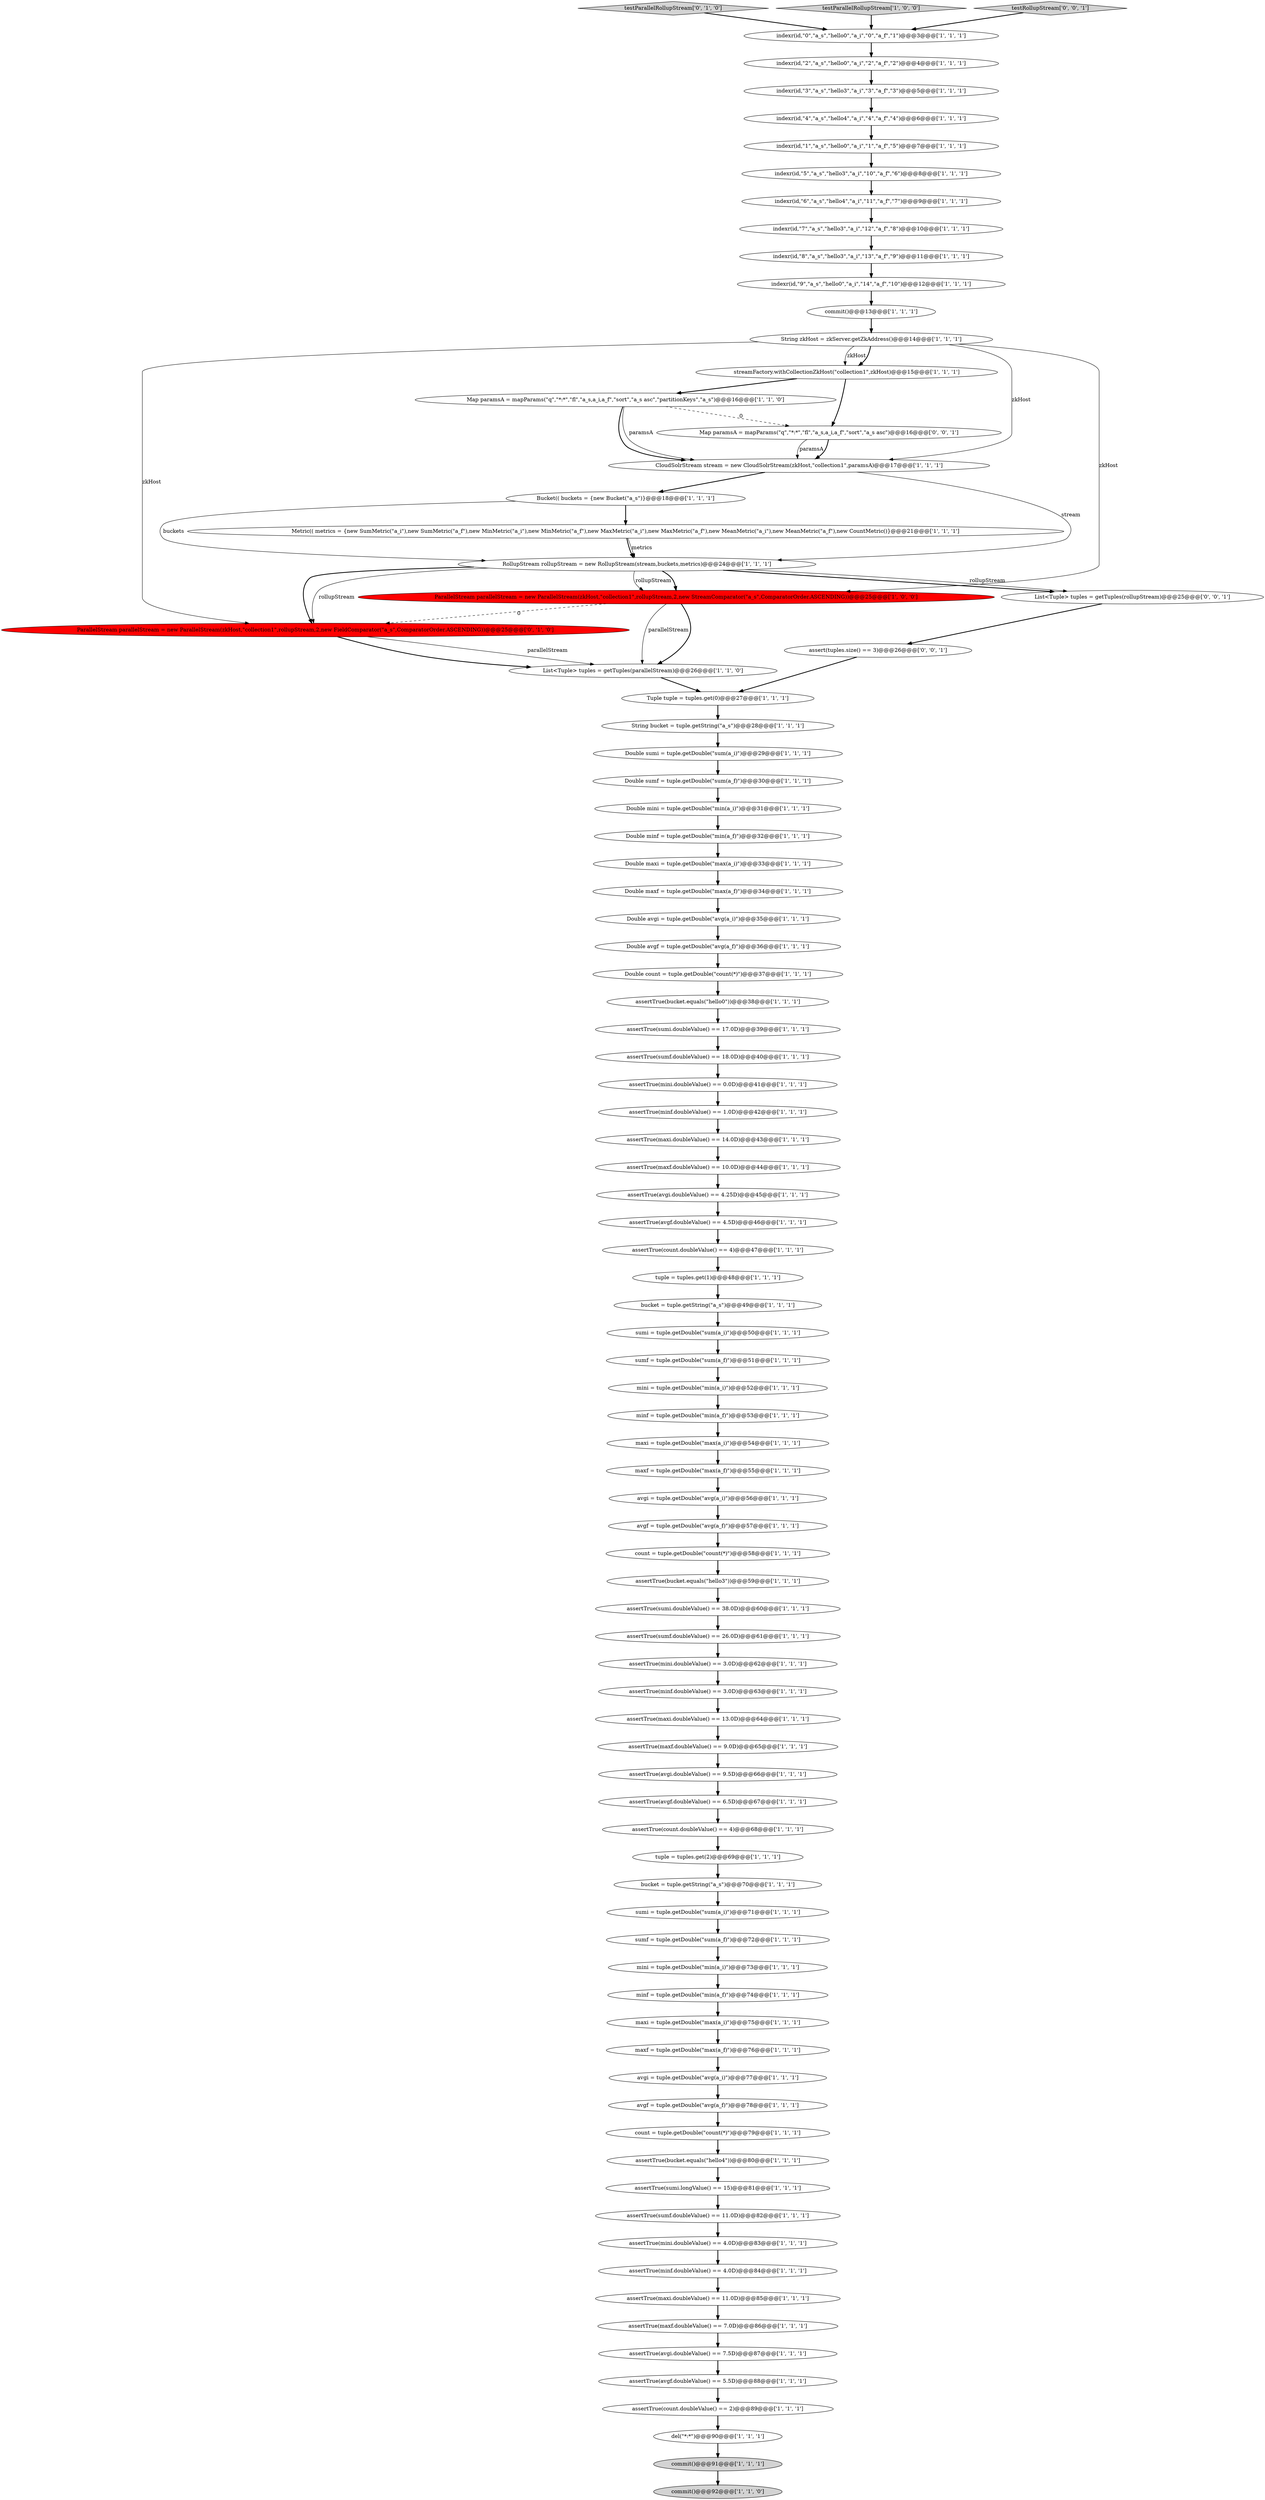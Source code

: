 digraph {
86 [style = filled, label = "Double sumf = tuple.getDouble(\"sum(a_f)\")@@@30@@@['1', '1', '1']", fillcolor = white, shape = ellipse image = "AAA0AAABBB1BBB"];
58 [style = filled, label = "Double avgf = tuple.getDouble(\"avg(a_f)\")@@@36@@@['1', '1', '1']", fillcolor = white, shape = ellipse image = "AAA0AAABBB1BBB"];
84 [style = filled, label = "assertTrue(avgi.doubleValue() == 4.25D)@@@45@@@['1', '1', '1']", fillcolor = white, shape = ellipse image = "AAA0AAABBB1BBB"];
8 [style = filled, label = "String bucket = tuple.getString(\"a_s\")@@@28@@@['1', '1', '1']", fillcolor = white, shape = ellipse image = "AAA0AAABBB1BBB"];
40 [style = filled, label = "indexr(id,\"3\",\"a_s\",\"hello3\",\"a_i\",\"3\",\"a_f\",\"3\")@@@5@@@['1', '1', '1']", fillcolor = white, shape = ellipse image = "AAA0AAABBB1BBB"];
36 [style = filled, label = "streamFactory.withCollectionZkHost(\"collection1\",zkHost)@@@15@@@['1', '1', '1']", fillcolor = white, shape = ellipse image = "AAA0AAABBB1BBB"];
16 [style = filled, label = "commit()@@@13@@@['1', '1', '1']", fillcolor = white, shape = ellipse image = "AAA0AAABBB1BBB"];
15 [style = filled, label = "sumf = tuple.getDouble(\"sum(a_f)\")@@@51@@@['1', '1', '1']", fillcolor = white, shape = ellipse image = "AAA0AAABBB1BBB"];
54 [style = filled, label = "Metric(( metrics = {new SumMetric(\"a_i\"),new SumMetric(\"a_f\"),new MinMetric(\"a_i\"),new MinMetric(\"a_f\"),new MaxMetric(\"a_i\"),new MaxMetric(\"a_f\"),new MeanMetric(\"a_i\"),new MeanMetric(\"a_f\"),new CountMetric()}@@@21@@@['1', '1', '1']", fillcolor = white, shape = ellipse image = "AAA0AAABBB1BBB"];
81 [style = filled, label = "assertTrue(maxi.doubleValue() == 14.0D)@@@43@@@['1', '1', '1']", fillcolor = white, shape = ellipse image = "AAA0AAABBB1BBB"];
18 [style = filled, label = "commit()@@@92@@@['1', '1', '0']", fillcolor = lightgray, shape = ellipse image = "AAA0AAABBB1BBB"];
48 [style = filled, label = "avgf = tuple.getDouble(\"avg(a_f)\")@@@78@@@['1', '1', '1']", fillcolor = white, shape = ellipse image = "AAA0AAABBB1BBB"];
55 [style = filled, label = "assertTrue(count.doubleValue() == 4)@@@47@@@['1', '1', '1']", fillcolor = white, shape = ellipse image = "AAA0AAABBB1BBB"];
62 [style = filled, label = "assertTrue(sumi.doubleValue() == 17.0D)@@@39@@@['1', '1', '1']", fillcolor = white, shape = ellipse image = "AAA0AAABBB1BBB"];
3 [style = filled, label = "assertTrue(avgf.doubleValue() == 6.5D)@@@67@@@['1', '1', '1']", fillcolor = white, shape = ellipse image = "AAA0AAABBB1BBB"];
64 [style = filled, label = "indexr(id,\"7\",\"a_s\",\"hello3\",\"a_i\",\"12\",\"a_f\",\"8\")@@@10@@@['1', '1', '1']", fillcolor = white, shape = ellipse image = "AAA0AAABBB1BBB"];
87 [style = filled, label = "testParallelRollupStream['0', '1', '0']", fillcolor = lightgray, shape = diamond image = "AAA0AAABBB2BBB"];
68 [style = filled, label = "assertTrue(minf.doubleValue() == 1.0D)@@@42@@@['1', '1', '1']", fillcolor = white, shape = ellipse image = "AAA0AAABBB1BBB"];
9 [style = filled, label = "assertTrue(mini.doubleValue() == 3.0D)@@@62@@@['1', '1', '1']", fillcolor = white, shape = ellipse image = "AAA0AAABBB1BBB"];
80 [style = filled, label = "indexr(id,\"4\",\"a_s\",\"hello4\",\"a_i\",\"4\",\"a_f\",\"4\")@@@6@@@['1', '1', '1']", fillcolor = white, shape = ellipse image = "AAA0AAABBB1BBB"];
46 [style = filled, label = "assertTrue(sumf.doubleValue() == 18.0D)@@@40@@@['1', '1', '1']", fillcolor = white, shape = ellipse image = "AAA0AAABBB1BBB"];
41 [style = filled, label = "assertTrue(sumf.doubleValue() == 11.0D)@@@82@@@['1', '1', '1']", fillcolor = white, shape = ellipse image = "AAA0AAABBB1BBB"];
78 [style = filled, label = "assertTrue(maxf.doubleValue() == 10.0D)@@@44@@@['1', '1', '1']", fillcolor = white, shape = ellipse image = "AAA0AAABBB1BBB"];
47 [style = filled, label = "assertTrue(avgf.doubleValue() == 5.5D)@@@88@@@['1', '1', '1']", fillcolor = white, shape = ellipse image = "AAA0AAABBB1BBB"];
49 [style = filled, label = "maxi = tuple.getDouble(\"max(a_i)\")@@@54@@@['1', '1', '1']", fillcolor = white, shape = ellipse image = "AAA0AAABBB1BBB"];
19 [style = filled, label = "assertTrue(sumi.doubleValue() == 38.0D)@@@60@@@['1', '1', '1']", fillcolor = white, shape = ellipse image = "AAA0AAABBB1BBB"];
72 [style = filled, label = "sumf = tuple.getDouble(\"sum(a_f)\")@@@72@@@['1', '1', '1']", fillcolor = white, shape = ellipse image = "AAA0AAABBB1BBB"];
14 [style = filled, label = "assertTrue(count.doubleValue() == 4)@@@68@@@['1', '1', '1']", fillcolor = white, shape = ellipse image = "AAA0AAABBB1BBB"];
13 [style = filled, label = "count = tuple.getDouble(\"count(*)\")@@@58@@@['1', '1', '1']", fillcolor = white, shape = ellipse image = "AAA0AAABBB1BBB"];
69 [style = filled, label = "assertTrue(mini.doubleValue() == 4.0D)@@@83@@@['1', '1', '1']", fillcolor = white, shape = ellipse image = "AAA0AAABBB1BBB"];
76 [style = filled, label = "CloudSolrStream stream = new CloudSolrStream(zkHost,\"collection1\",paramsA)@@@17@@@['1', '1', '1']", fillcolor = white, shape = ellipse image = "AAA0AAABBB1BBB"];
25 [style = filled, label = "Double minf = tuple.getDouble(\"min(a_f)\")@@@32@@@['1', '1', '1']", fillcolor = white, shape = ellipse image = "AAA0AAABBB1BBB"];
42 [style = filled, label = "tuple = tuples.get(2)@@@69@@@['1', '1', '1']", fillcolor = white, shape = ellipse image = "AAA0AAABBB1BBB"];
22 [style = filled, label = "testParallelRollupStream['1', '0', '0']", fillcolor = lightgray, shape = diamond image = "AAA0AAABBB1BBB"];
74 [style = filled, label = "indexr(id,\"0\",\"a_s\",\"hello0\",\"a_i\",\"0\",\"a_f\",\"1\")@@@3@@@['1', '1', '1']", fillcolor = white, shape = ellipse image = "AAA0AAABBB1BBB"];
66 [style = filled, label = "mini = tuple.getDouble(\"min(a_i)\")@@@73@@@['1', '1', '1']", fillcolor = white, shape = ellipse image = "AAA0AAABBB1BBB"];
89 [style = filled, label = "List<Tuple> tuples = getTuples(rollupStream)@@@25@@@['0', '0', '1']", fillcolor = white, shape = ellipse image = "AAA0AAABBB3BBB"];
12 [style = filled, label = "Double count = tuple.getDouble(\"count(*)\")@@@37@@@['1', '1', '1']", fillcolor = white, shape = ellipse image = "AAA0AAABBB1BBB"];
4 [style = filled, label = "indexr(id,\"2\",\"a_s\",\"hello0\",\"a_i\",\"2\",\"a_f\",\"2\")@@@4@@@['1', '1', '1']", fillcolor = white, shape = ellipse image = "AAA0AAABBB1BBB"];
88 [style = filled, label = "ParallelStream parallelStream = new ParallelStream(zkHost,\"collection1\",rollupStream,2,new FieldComparator(\"a_s\",ComparatorOrder.ASCENDING))@@@25@@@['0', '1', '0']", fillcolor = red, shape = ellipse image = "AAA1AAABBB2BBB"];
24 [style = filled, label = "indexr(id,\"9\",\"a_s\",\"hello0\",\"a_i\",\"14\",\"a_f\",\"10\")@@@12@@@['1', '1', '1']", fillcolor = white, shape = ellipse image = "AAA0AAABBB1BBB"];
65 [style = filled, label = "assertTrue(minf.doubleValue() == 4.0D)@@@84@@@['1', '1', '1']", fillcolor = white, shape = ellipse image = "AAA0AAABBB1BBB"];
91 [style = filled, label = "Map paramsA = mapParams(\"q\",\"*:*\",\"fl\",\"a_s,a_i,a_f\",\"sort\",\"a_s asc\")@@@16@@@['0', '0', '1']", fillcolor = white, shape = ellipse image = "AAA0AAABBB3BBB"];
35 [style = filled, label = "assertTrue(mini.doubleValue() == 0.0D)@@@41@@@['1', '1', '1']", fillcolor = white, shape = ellipse image = "AAA0AAABBB1BBB"];
50 [style = filled, label = "avgi = tuple.getDouble(\"avg(a_i)\")@@@56@@@['1', '1', '1']", fillcolor = white, shape = ellipse image = "AAA0AAABBB1BBB"];
77 [style = filled, label = "sumi = tuple.getDouble(\"sum(a_i)\")@@@71@@@['1', '1', '1']", fillcolor = white, shape = ellipse image = "AAA0AAABBB1BBB"];
59 [style = filled, label = "String zkHost = zkServer.getZkAddress()@@@14@@@['1', '1', '1']", fillcolor = white, shape = ellipse image = "AAA0AAABBB1BBB"];
26 [style = filled, label = "RollupStream rollupStream = new RollupStream(stream,buckets,metrics)@@@24@@@['1', '1', '1']", fillcolor = white, shape = ellipse image = "AAA0AAABBB1BBB"];
63 [style = filled, label = "Double mini = tuple.getDouble(\"min(a_i)\")@@@31@@@['1', '1', '1']", fillcolor = white, shape = ellipse image = "AAA0AAABBB1BBB"];
73 [style = filled, label = "maxf = tuple.getDouble(\"max(a_f)\")@@@76@@@['1', '1', '1']", fillcolor = white, shape = ellipse image = "AAA0AAABBB1BBB"];
43 [style = filled, label = "mini = tuple.getDouble(\"min(a_i)\")@@@52@@@['1', '1', '1']", fillcolor = white, shape = ellipse image = "AAA0AAABBB1BBB"];
79 [style = filled, label = "assertTrue(maxf.doubleValue() == 7.0D)@@@86@@@['1', '1', '1']", fillcolor = white, shape = ellipse image = "AAA0AAABBB1BBB"];
85 [style = filled, label = "commit()@@@91@@@['1', '1', '1']", fillcolor = lightgray, shape = ellipse image = "AAA0AAABBB1BBB"];
11 [style = filled, label = "assertTrue(sumi.longValue() == 15)@@@81@@@['1', '1', '1']", fillcolor = white, shape = ellipse image = "AAA0AAABBB1BBB"];
1 [style = filled, label = "minf = tuple.getDouble(\"min(a_f)\")@@@53@@@['1', '1', '1']", fillcolor = white, shape = ellipse image = "AAA0AAABBB1BBB"];
60 [style = filled, label = "assertTrue(avgf.doubleValue() == 4.5D)@@@46@@@['1', '1', '1']", fillcolor = white, shape = ellipse image = "AAA0AAABBB1BBB"];
0 [style = filled, label = "Double maxi = tuple.getDouble(\"max(a_i)\")@@@33@@@['1', '1', '1']", fillcolor = white, shape = ellipse image = "AAA0AAABBB1BBB"];
34 [style = filled, label = "assertTrue(bucket.equals(\"hello0\"))@@@38@@@['1', '1', '1']", fillcolor = white, shape = ellipse image = "AAA0AAABBB1BBB"];
38 [style = filled, label = "maxi = tuple.getDouble(\"max(a_i)\")@@@75@@@['1', '1', '1']", fillcolor = white, shape = ellipse image = "AAA0AAABBB1BBB"];
28 [style = filled, label = "assertTrue(minf.doubleValue() == 3.0D)@@@63@@@['1', '1', '1']", fillcolor = white, shape = ellipse image = "AAA0AAABBB1BBB"];
61 [style = filled, label = "sumi = tuple.getDouble(\"sum(a_i)\")@@@50@@@['1', '1', '1']", fillcolor = white, shape = ellipse image = "AAA0AAABBB1BBB"];
23 [style = filled, label = "avgf = tuple.getDouble(\"avg(a_f)\")@@@57@@@['1', '1', '1']", fillcolor = white, shape = ellipse image = "AAA0AAABBB1BBB"];
83 [style = filled, label = "assertTrue(maxi.doubleValue() == 11.0D)@@@85@@@['1', '1', '1']", fillcolor = white, shape = ellipse image = "AAA0AAABBB1BBB"];
21 [style = filled, label = "minf = tuple.getDouble(\"min(a_f)\")@@@74@@@['1', '1', '1']", fillcolor = white, shape = ellipse image = "AAA0AAABBB1BBB"];
71 [style = filled, label = "indexr(id,\"8\",\"a_s\",\"hello3\",\"a_i\",\"13\",\"a_f\",\"9\")@@@11@@@['1', '1', '1']", fillcolor = white, shape = ellipse image = "AAA0AAABBB1BBB"];
33 [style = filled, label = "ParallelStream parallelStream = new ParallelStream(zkHost,\"collection1\",rollupStream,2,new StreamComparator(\"a_s\",ComparatorOrder.ASCENDING))@@@25@@@['1', '0', '0']", fillcolor = red, shape = ellipse image = "AAA1AAABBB1BBB"];
92 [style = filled, label = "assert(tuples.size() == 3)@@@26@@@['0', '0', '1']", fillcolor = white, shape = ellipse image = "AAA0AAABBB3BBB"];
20 [style = filled, label = "assertTrue(maxi.doubleValue() == 13.0D)@@@64@@@['1', '1', '1']", fillcolor = white, shape = ellipse image = "AAA0AAABBB1BBB"];
29 [style = filled, label = "del(\"*:*\")@@@90@@@['1', '1', '1']", fillcolor = white, shape = ellipse image = "AAA0AAABBB1BBB"];
90 [style = filled, label = "testRollupStream['0', '0', '1']", fillcolor = lightgray, shape = diamond image = "AAA0AAABBB3BBB"];
32 [style = filled, label = "avgi = tuple.getDouble(\"avg(a_i)\")@@@77@@@['1', '1', '1']", fillcolor = white, shape = ellipse image = "AAA0AAABBB1BBB"];
45 [style = filled, label = "bucket = tuple.getString(\"a_s\")@@@70@@@['1', '1', '1']", fillcolor = white, shape = ellipse image = "AAA0AAABBB1BBB"];
70 [style = filled, label = "Double sumi = tuple.getDouble(\"sum(a_i)\")@@@29@@@['1', '1', '1']", fillcolor = white, shape = ellipse image = "AAA0AAABBB1BBB"];
6 [style = filled, label = "assertTrue(count.doubleValue() == 2)@@@89@@@['1', '1', '1']", fillcolor = white, shape = ellipse image = "AAA0AAABBB1BBB"];
56 [style = filled, label = "tuple = tuples.get(1)@@@48@@@['1', '1', '1']", fillcolor = white, shape = ellipse image = "AAA0AAABBB1BBB"];
57 [style = filled, label = "Double maxf = tuple.getDouble(\"max(a_f)\")@@@34@@@['1', '1', '1']", fillcolor = white, shape = ellipse image = "AAA0AAABBB1BBB"];
82 [style = filled, label = "assertTrue(avgi.doubleValue() == 9.5D)@@@66@@@['1', '1', '1']", fillcolor = white, shape = ellipse image = "AAA0AAABBB1BBB"];
17 [style = filled, label = "bucket = tuple.getString(\"a_s\")@@@49@@@['1', '1', '1']", fillcolor = white, shape = ellipse image = "AAA0AAABBB1BBB"];
27 [style = filled, label = "assertTrue(avgi.doubleValue() == 7.5D)@@@87@@@['1', '1', '1']", fillcolor = white, shape = ellipse image = "AAA0AAABBB1BBB"];
75 [style = filled, label = "Map paramsA = mapParams(\"q\",\"*:*\",\"fl\",\"a_s,a_i,a_f\",\"sort\",\"a_s asc\",\"partitionKeys\",\"a_s\")@@@16@@@['1', '1', '0']", fillcolor = white, shape = ellipse image = "AAA0AAABBB1BBB"];
44 [style = filled, label = "assertTrue(sumf.doubleValue() == 26.0D)@@@61@@@['1', '1', '1']", fillcolor = white, shape = ellipse image = "AAA0AAABBB1BBB"];
37 [style = filled, label = "Tuple tuple = tuples.get(0)@@@27@@@['1', '1', '1']", fillcolor = white, shape = ellipse image = "AAA0AAABBB1BBB"];
52 [style = filled, label = "assertTrue(bucket.equals(\"hello4\"))@@@80@@@['1', '1', '1']", fillcolor = white, shape = ellipse image = "AAA0AAABBB1BBB"];
10 [style = filled, label = "List<Tuple> tuples = getTuples(parallelStream)@@@26@@@['1', '1', '0']", fillcolor = white, shape = ellipse image = "AAA0AAABBB1BBB"];
51 [style = filled, label = "assertTrue(bucket.equals(\"hello3\"))@@@59@@@['1', '1', '1']", fillcolor = white, shape = ellipse image = "AAA0AAABBB1BBB"];
30 [style = filled, label = "indexr(id,\"6\",\"a_s\",\"hello4\",\"a_i\",\"11\",\"a_f\",\"7\")@@@9@@@['1', '1', '1']", fillcolor = white, shape = ellipse image = "AAA0AAABBB1BBB"];
31 [style = filled, label = "maxf = tuple.getDouble(\"max(a_f)\")@@@55@@@['1', '1', '1']", fillcolor = white, shape = ellipse image = "AAA0AAABBB1BBB"];
67 [style = filled, label = "Bucket(( buckets = {new Bucket(\"a_s\")}@@@18@@@['1', '1', '1']", fillcolor = white, shape = ellipse image = "AAA0AAABBB1BBB"];
2 [style = filled, label = "Double avgi = tuple.getDouble(\"avg(a_i)\")@@@35@@@['1', '1', '1']", fillcolor = white, shape = ellipse image = "AAA0AAABBB1BBB"];
5 [style = filled, label = "count = tuple.getDouble(\"count(*)\")@@@79@@@['1', '1', '1']", fillcolor = white, shape = ellipse image = "AAA0AAABBB1BBB"];
39 [style = filled, label = "indexr(id,\"5\",\"a_s\",\"hello3\",\"a_i\",\"10\",\"a_f\",\"6\")@@@8@@@['1', '1', '1']", fillcolor = white, shape = ellipse image = "AAA0AAABBB1BBB"];
7 [style = filled, label = "assertTrue(maxf.doubleValue() == 9.0D)@@@65@@@['1', '1', '1']", fillcolor = white, shape = ellipse image = "AAA0AAABBB1BBB"];
53 [style = filled, label = "indexr(id,\"1\",\"a_s\",\"hello0\",\"a_i\",\"1\",\"a_f\",\"5\")@@@7@@@['1', '1', '1']", fillcolor = white, shape = ellipse image = "AAA0AAABBB1BBB"];
88->10 [style = solid, label="parallelStream"];
70->86 [style = bold, label=""];
75->76 [style = solid, label="paramsA"];
28->20 [style = bold, label=""];
42->45 [style = bold, label=""];
79->27 [style = bold, label=""];
59->76 [style = solid, label="zkHost"];
76->26 [style = solid, label="stream"];
26->33 [style = solid, label="rollupStream"];
81->78 [style = bold, label=""];
26->88 [style = bold, label=""];
58->12 [style = bold, label=""];
53->39 [style = bold, label=""];
38->73 [style = bold, label=""];
6->29 [style = bold, label=""];
89->92 [style = bold, label=""];
21->38 [style = bold, label=""];
19->44 [style = bold, label=""];
13->51 [style = bold, label=""];
31->50 [style = bold, label=""];
87->74 [style = bold, label=""];
33->88 [style = dashed, label="0"];
26->88 [style = solid, label="rollupStream"];
23->13 [style = bold, label=""];
43->1 [style = bold, label=""];
71->24 [style = bold, label=""];
54->26 [style = bold, label=""];
62->46 [style = bold, label=""];
33->10 [style = solid, label="parallelStream"];
47->6 [style = bold, label=""];
64->71 [style = bold, label=""];
92->37 [style = bold, label=""];
50->23 [style = bold, label=""];
90->74 [style = bold, label=""];
29->85 [style = bold, label=""];
86->63 [style = bold, label=""];
59->33 [style = solid, label="zkHost"];
36->91 [style = bold, label=""];
65->83 [style = bold, label=""];
91->76 [style = solid, label="paramsA"];
1->49 [style = bold, label=""];
75->91 [style = dashed, label="0"];
60->55 [style = bold, label=""];
49->31 [style = bold, label=""];
34->62 [style = bold, label=""];
59->36 [style = solid, label="zkHost"];
5->52 [style = bold, label=""];
32->48 [style = bold, label=""];
48->5 [style = bold, label=""];
7->82 [style = bold, label=""];
20->7 [style = bold, label=""];
27->47 [style = bold, label=""];
57->2 [style = bold, label=""];
83->79 [style = bold, label=""];
25->0 [style = bold, label=""];
0->57 [style = bold, label=""];
59->88 [style = solid, label="zkHost"];
82->3 [style = bold, label=""];
67->54 [style = bold, label=""];
78->84 [style = bold, label=""];
14->42 [style = bold, label=""];
84->60 [style = bold, label=""];
40->80 [style = bold, label=""];
80->53 [style = bold, label=""];
73->32 [style = bold, label=""];
9->28 [style = bold, label=""];
11->41 [style = bold, label=""];
30->64 [style = bold, label=""];
63->25 [style = bold, label=""];
76->67 [style = bold, label=""];
26->89 [style = bold, label=""];
16->59 [style = bold, label=""];
66->21 [style = bold, label=""];
46->35 [style = bold, label=""];
15->43 [style = bold, label=""];
36->75 [style = bold, label=""];
88->10 [style = bold, label=""];
85->18 [style = bold, label=""];
75->76 [style = bold, label=""];
37->8 [style = bold, label=""];
67->26 [style = solid, label="buckets"];
41->69 [style = bold, label=""];
44->9 [style = bold, label=""];
10->37 [style = bold, label=""];
52->11 [style = bold, label=""];
4->40 [style = bold, label=""];
69->65 [style = bold, label=""];
17->61 [style = bold, label=""];
74->4 [style = bold, label=""];
22->74 [style = bold, label=""];
35->68 [style = bold, label=""];
91->76 [style = bold, label=""];
3->14 [style = bold, label=""];
54->26 [style = solid, label="metrics"];
45->77 [style = bold, label=""];
12->34 [style = bold, label=""];
33->10 [style = bold, label=""];
2->58 [style = bold, label=""];
77->72 [style = bold, label=""];
55->56 [style = bold, label=""];
56->17 [style = bold, label=""];
39->30 [style = bold, label=""];
24->16 [style = bold, label=""];
68->81 [style = bold, label=""];
61->15 [style = bold, label=""];
8->70 [style = bold, label=""];
59->36 [style = bold, label=""];
72->66 [style = bold, label=""];
26->89 [style = solid, label="rollupStream"];
26->33 [style = bold, label=""];
51->19 [style = bold, label=""];
}
